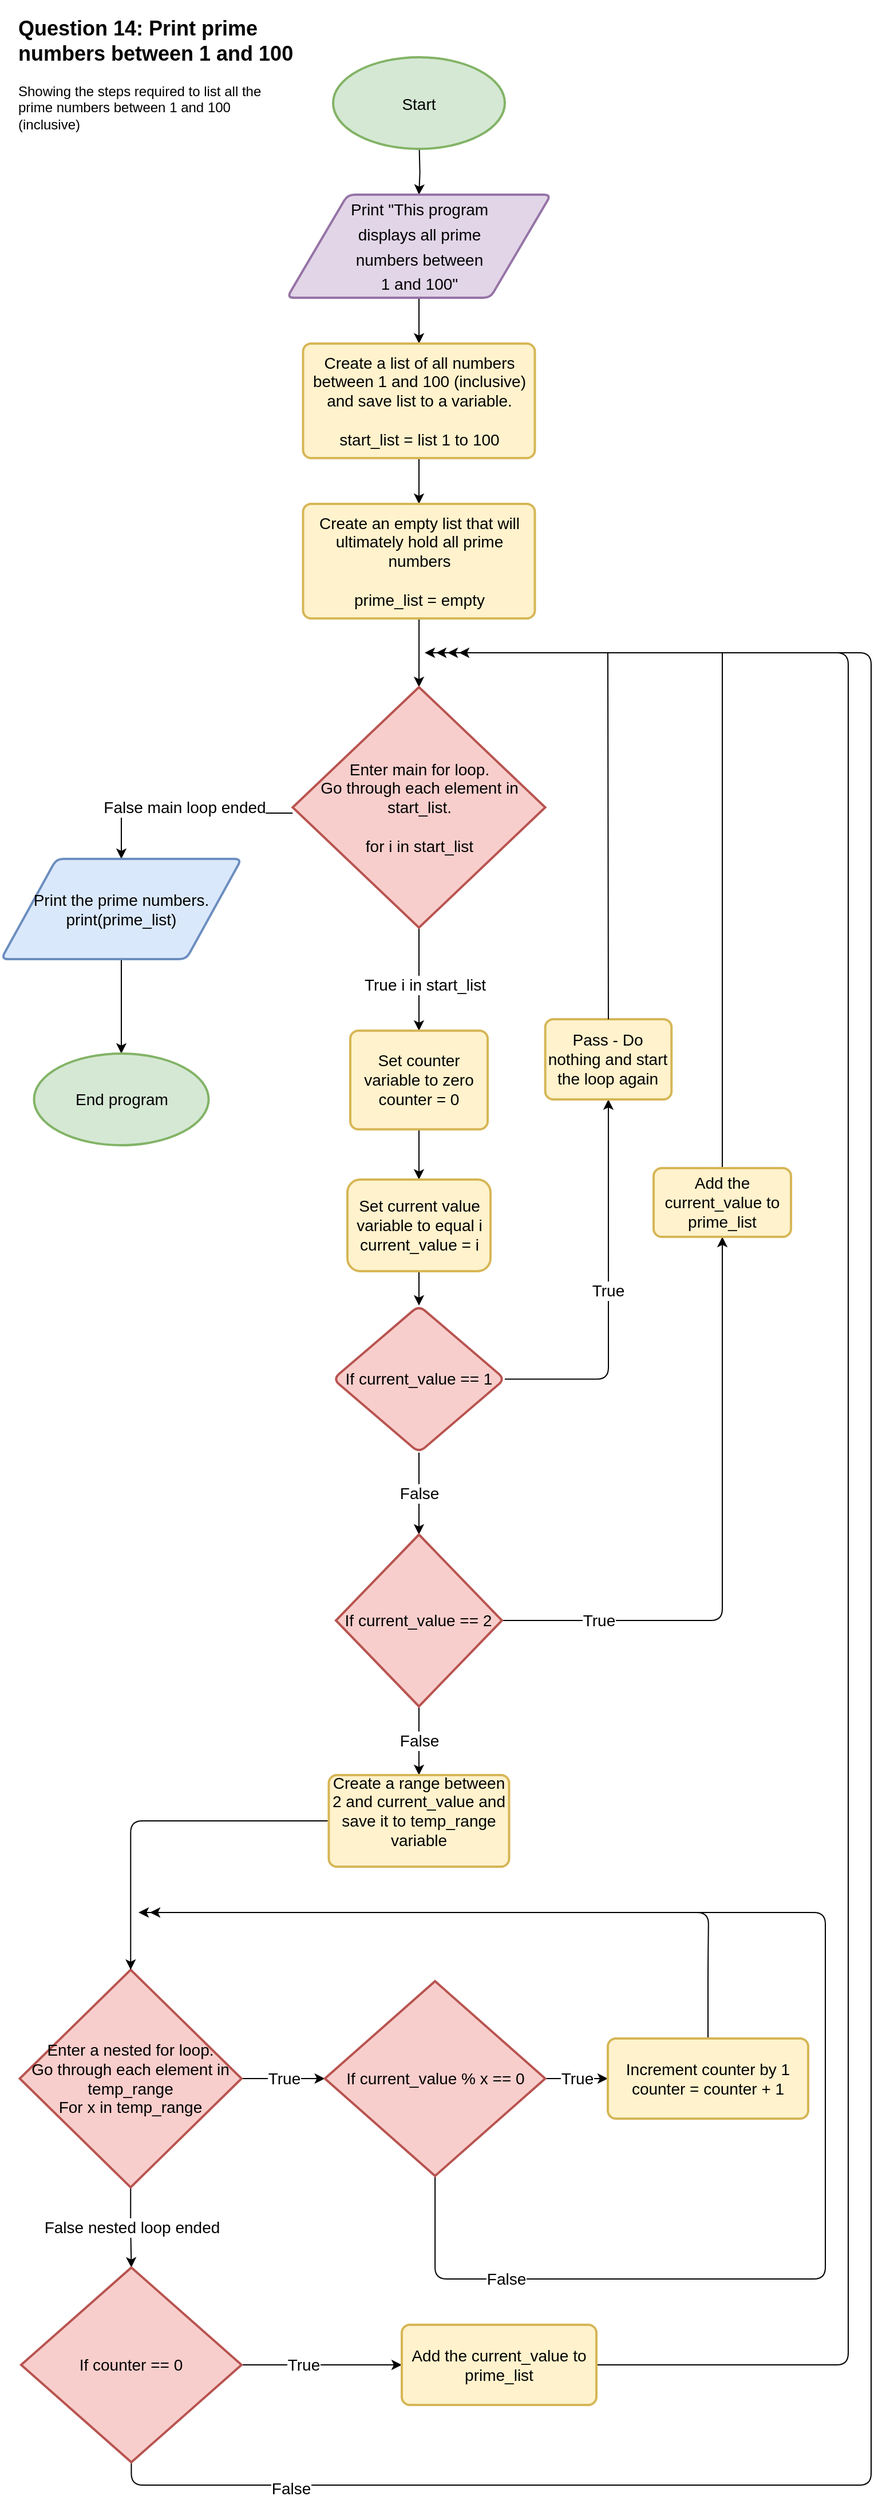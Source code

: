 <mxfile version="20.0.3" type="github">
  <diagram id="cr96HQD-X67FwX9_faqK" name="Page-1">
    <mxGraphModel dx="1422" dy="3061" grid="1" gridSize="10" guides="1" tooltips="1" connect="1" arrows="1" fold="1" page="1" pageScale="1" pageWidth="827" pageHeight="1169" math="0" shadow="0">
      <root>
        <mxCell id="0" />
        <mxCell id="1" parent="0" />
        <mxCell id="oZvMtO7uvH1Gn_wGLXPw-6" value="" style="edgeStyle=orthogonalEdgeStyle;rounded=0;orthogonalLoop=1;jettySize=auto;html=1;fontSize=18;" parent="1" target="oZvMtO7uvH1Gn_wGLXPw-5" edge="1">
          <mxGeometry relative="1" as="geometry">
            <mxPoint x="375.31" y="-1040" as="sourcePoint" />
          </mxGeometry>
        </mxCell>
        <mxCell id="oZvMtO7uvH1Gn_wGLXPw-4" value="&lt;font style=&quot;font-size: 14px;&quot;&gt;Start&lt;/font&gt;" style="strokeWidth=2;html=1;shape=mxgraph.flowchart.start_2;whiteSpace=wrap;fontSize=18;fillColor=#d5e8d4;strokeColor=#82b366;" parent="1" vertex="1">
          <mxGeometry x="300" y="-1120" width="150" height="80" as="geometry" />
        </mxCell>
        <mxCell id="oZvMtO7uvH1Gn_wGLXPw-8" value="" style="edgeStyle=orthogonalEdgeStyle;rounded=0;orthogonalLoop=1;jettySize=auto;html=1;fontSize=14;" parent="1" source="oZvMtO7uvH1Gn_wGLXPw-5" target="oZvMtO7uvH1Gn_wGLXPw-7" edge="1">
          <mxGeometry relative="1" as="geometry" />
        </mxCell>
        <mxCell id="oZvMtO7uvH1Gn_wGLXPw-5" value="&lt;font style=&quot;font-size: 14px;&quot;&gt;Print &quot;This program &lt;br&gt;displays all prime &lt;br&gt;numbers between &lt;br&gt;1 and 100&quot;&lt;/font&gt;" style="shape=parallelogram;html=1;strokeWidth=2;perimeter=parallelogramPerimeter;rounded=1;arcSize=12;size=0.23;fontSize=18;fillColor=#e1d5e7;strokeColor=#9673a6;whiteSpace=wrap;" parent="1" vertex="1">
          <mxGeometry x="259.69" y="-1000" width="230.62" height="90" as="geometry" />
        </mxCell>
        <mxCell id="AsxfZAvoIZYpjWtTQjuQ-2" value="" style="edgeStyle=orthogonalEdgeStyle;rounded=0;orthogonalLoop=1;jettySize=auto;html=1;fontSize=14;" parent="1" source="oZvMtO7uvH1Gn_wGLXPw-7" target="AsxfZAvoIZYpjWtTQjuQ-1" edge="1">
          <mxGeometry relative="1" as="geometry" />
        </mxCell>
        <mxCell id="oZvMtO7uvH1Gn_wGLXPw-7" value="Create a list of all numbers between 1 and 100 (inclusive) and save list to a variable.&lt;br&gt;&lt;br&gt;start_list = list 1 to 100" style="rounded=1;whiteSpace=wrap;html=1;absoluteArcSize=1;arcSize=14;strokeWidth=2;fontSize=14;fillColor=#fff2cc;strokeColor=#d6b656;" parent="1" vertex="1">
          <mxGeometry x="273.75" y="-870" width="202.5" height="100" as="geometry" />
        </mxCell>
        <mxCell id="AsxfZAvoIZYpjWtTQjuQ-4" value="" style="edgeStyle=orthogonalEdgeStyle;rounded=0;orthogonalLoop=1;jettySize=auto;html=1;fontSize=14;" parent="1" source="AsxfZAvoIZYpjWtTQjuQ-1" target="AsxfZAvoIZYpjWtTQjuQ-3" edge="1">
          <mxGeometry relative="1" as="geometry" />
        </mxCell>
        <mxCell id="AsxfZAvoIZYpjWtTQjuQ-1" value="Create an empty list that will ultimately hold all prime numbers&lt;br&gt;&lt;br&gt;prime_list = empty" style="rounded=1;whiteSpace=wrap;html=1;absoluteArcSize=1;arcSize=14;strokeWidth=2;fontSize=14;fillColor=#fff2cc;strokeColor=#d6b656;" parent="1" vertex="1">
          <mxGeometry x="273.75" y="-730" width="202.5" height="100" as="geometry" />
        </mxCell>
        <mxCell id="AsxfZAvoIZYpjWtTQjuQ-9" value="True i in start_list" style="edgeStyle=orthogonalEdgeStyle;rounded=0;orthogonalLoop=1;jettySize=auto;html=1;fontSize=14;" parent="1" source="AsxfZAvoIZYpjWtTQjuQ-3" target="AsxfZAvoIZYpjWtTQjuQ-8" edge="1">
          <mxGeometry x="0.111" y="5" relative="1" as="geometry">
            <mxPoint as="offset" />
          </mxGeometry>
        </mxCell>
        <mxCell id="AsxfZAvoIZYpjWtTQjuQ-21" value="False main loop ended" style="edgeStyle=orthogonalEdgeStyle;rounded=0;orthogonalLoop=1;jettySize=auto;html=1;fontSize=14;" parent="1" source="AsxfZAvoIZYpjWtTQjuQ-3" target="AsxfZAvoIZYpjWtTQjuQ-19" edge="1">
          <mxGeometry relative="1" as="geometry">
            <Array as="points">
              <mxPoint x="220" y="-460" />
              <mxPoint x="220" y="-465" />
            </Array>
          </mxGeometry>
        </mxCell>
        <mxCell id="AsxfZAvoIZYpjWtTQjuQ-3" value="Enter main for loop. &lt;br&gt;Go through each element in start_list.&lt;br&gt;&lt;br&gt;for i in start_list" style="strokeWidth=2;html=1;shape=mxgraph.flowchart.decision;whiteSpace=wrap;fontSize=14;fillColor=#f8cecc;strokeColor=#b85450;" parent="1" vertex="1">
          <mxGeometry x="264.68" y="-570" width="220.63" height="210" as="geometry" />
        </mxCell>
        <mxCell id="AsxfZAvoIZYpjWtTQjuQ-11" value="" style="edgeStyle=orthogonalEdgeStyle;rounded=0;orthogonalLoop=1;jettySize=auto;html=1;fontSize=14;" parent="1" source="AsxfZAvoIZYpjWtTQjuQ-8" target="AsxfZAvoIZYpjWtTQjuQ-10" edge="1">
          <mxGeometry relative="1" as="geometry" />
        </mxCell>
        <mxCell id="AsxfZAvoIZYpjWtTQjuQ-8" value="Set counter variable to zero&lt;br&gt;counter = 0" style="rounded=1;whiteSpace=wrap;html=1;absoluteArcSize=1;arcSize=14;strokeWidth=2;fontSize=14;fillColor=#fff2cc;strokeColor=#d6b656;" parent="1" vertex="1">
          <mxGeometry x="315" y="-270" width="120" height="86.1" as="geometry" />
        </mxCell>
        <mxCell id="AsxfZAvoIZYpjWtTQjuQ-13" value="" style="edgeStyle=orthogonalEdgeStyle;rounded=0;orthogonalLoop=1;jettySize=auto;html=1;fontSize=14;" parent="1" source="AsxfZAvoIZYpjWtTQjuQ-10" target="AsxfZAvoIZYpjWtTQjuQ-12" edge="1">
          <mxGeometry relative="1" as="geometry" />
        </mxCell>
        <mxCell id="AsxfZAvoIZYpjWtTQjuQ-10" value="Set current value variable to equal i&lt;br&gt;current_value = i" style="rounded=1;whiteSpace=wrap;html=1;fontSize=14;fillColor=#fff2cc;strokeColor=#d6b656;arcSize=14;strokeWidth=2;" parent="1" vertex="1">
          <mxGeometry x="312.5" y="-140" width="125" height="80" as="geometry" />
        </mxCell>
        <mxCell id="AsxfZAvoIZYpjWtTQjuQ-24" value="False" style="edgeStyle=orthogonalEdgeStyle;rounded=0;orthogonalLoop=1;jettySize=auto;html=1;fontSize=14;" parent="1" source="AsxfZAvoIZYpjWtTQjuQ-12" target="AsxfZAvoIZYpjWtTQjuQ-22" edge="1">
          <mxGeometry relative="1" as="geometry" />
        </mxCell>
        <mxCell id="AsxfZAvoIZYpjWtTQjuQ-30" value="True" style="edgeStyle=orthogonalEdgeStyle;rounded=1;orthogonalLoop=1;jettySize=auto;html=1;exitX=1;exitY=0.5;exitDx=0;exitDy=0;entryX=0.5;entryY=1;entryDx=0;entryDy=0;fontSize=14;" parent="1" source="AsxfZAvoIZYpjWtTQjuQ-12" target="AsxfZAvoIZYpjWtTQjuQ-16" edge="1">
          <mxGeometry relative="1" as="geometry" />
        </mxCell>
        <mxCell id="AsxfZAvoIZYpjWtTQjuQ-12" value="If current_value == 1" style="rhombus;whiteSpace=wrap;html=1;fontSize=14;fillColor=#f8cecc;strokeColor=#b85450;rounded=1;arcSize=14;strokeWidth=2;" parent="1" vertex="1">
          <mxGeometry x="299.99" y="-30" width="150" height="128.44" as="geometry" />
        </mxCell>
        <mxCell id="AsxfZAvoIZYpjWtTQjuQ-16" value="Pass - Do nothing and start the loop again" style="rounded=1;whiteSpace=wrap;html=1;absoluteArcSize=1;arcSize=14;strokeWidth=2;fontSize=14;fillColor=#fff2cc;strokeColor=#d6b656;" parent="1" vertex="1">
          <mxGeometry x="485.31" y="-280" width="110.31" height="70" as="geometry" />
        </mxCell>
        <mxCell id="AsxfZAvoIZYpjWtTQjuQ-18" value="" style="endArrow=classic;html=1;rounded=0;fontSize=14;exitX=0.5;exitY=0;exitDx=0;exitDy=0;" parent="1" source="AsxfZAvoIZYpjWtTQjuQ-16" edge="1">
          <mxGeometry width="50" height="50" relative="1" as="geometry">
            <mxPoint x="560" y="-320" as="sourcePoint" />
            <mxPoint x="380" y="-600" as="targetPoint" />
            <Array as="points">
              <mxPoint x="540" y="-600" />
            </Array>
          </mxGeometry>
        </mxCell>
        <mxCell id="AsxfZAvoIZYpjWtTQjuQ-36" style="edgeStyle=orthogonalEdgeStyle;rounded=0;orthogonalLoop=1;jettySize=auto;html=1;exitX=0.5;exitY=1;exitDx=0;exitDy=0;fontSize=14;entryX=0.5;entryY=0;entryDx=0;entryDy=0;entryPerimeter=0;" parent="1" source="AsxfZAvoIZYpjWtTQjuQ-19" target="AsxfZAvoIZYpjWtTQjuQ-38" edge="1">
          <mxGeometry relative="1" as="geometry">
            <mxPoint x="95" y="-360" as="targetPoint" />
          </mxGeometry>
        </mxCell>
        <mxCell id="AsxfZAvoIZYpjWtTQjuQ-19" value="Print the prime numbers.&lt;br&gt;print(prime_list)" style="shape=parallelogram;html=1;strokeWidth=2;perimeter=parallelogramPerimeter;whiteSpace=wrap;rounded=1;arcSize=12;size=0.23;fontSize=14;fillColor=#dae8fc;strokeColor=#6c8ebf;" parent="1" vertex="1">
          <mxGeometry x="10" y="-420" width="210" height="87.5" as="geometry" />
        </mxCell>
        <mxCell id="AsxfZAvoIZYpjWtTQjuQ-33" style="edgeStyle=orthogonalEdgeStyle;rounded=1;orthogonalLoop=1;jettySize=auto;html=1;entryX=0.5;entryY=1;entryDx=0;entryDy=0;fontSize=14;" parent="1" source="AsxfZAvoIZYpjWtTQjuQ-22" target="AsxfZAvoIZYpjWtTQjuQ-32" edge="1">
          <mxGeometry relative="1" as="geometry" />
        </mxCell>
        <mxCell id="AsxfZAvoIZYpjWtTQjuQ-34" value="True" style="edgeLabel;html=1;align=center;verticalAlign=middle;resizable=0;points=[];fontSize=14;" parent="AsxfZAvoIZYpjWtTQjuQ-33" vertex="1" connectable="0">
          <mxGeometry x="-0.68" relative="1" as="geometry">
            <mxPoint as="offset" />
          </mxGeometry>
        </mxCell>
        <mxCell id="AsxfZAvoIZYpjWtTQjuQ-43" value="False" style="edgeStyle=orthogonalEdgeStyle;rounded=0;orthogonalLoop=1;jettySize=auto;html=1;entryX=0.5;entryY=0;entryDx=0;entryDy=0;fontSize=14;" parent="1" source="AsxfZAvoIZYpjWtTQjuQ-22" target="AsxfZAvoIZYpjWtTQjuQ-41" edge="1">
          <mxGeometry relative="1" as="geometry" />
        </mxCell>
        <mxCell id="AsxfZAvoIZYpjWtTQjuQ-22" value="If current_value == 2" style="strokeWidth=2;html=1;shape=mxgraph.flowchart.decision;whiteSpace=wrap;fontSize=14;fillColor=#f8cecc;strokeColor=#b85450;" parent="1" vertex="1">
          <mxGeometry x="302.48" y="170" width="145.01" height="150" as="geometry" />
        </mxCell>
        <mxCell id="AsxfZAvoIZYpjWtTQjuQ-35" style="edgeStyle=orthogonalEdgeStyle;rounded=0;orthogonalLoop=1;jettySize=auto;html=1;exitX=0.5;exitY=0;exitDx=0;exitDy=0;fontSize=14;" parent="1" source="AsxfZAvoIZYpjWtTQjuQ-32" edge="1">
          <mxGeometry relative="1" as="geometry">
            <mxPoint x="390" y="-600" as="targetPoint" />
            <Array as="points">
              <mxPoint x="640" y="-600" />
            </Array>
          </mxGeometry>
        </mxCell>
        <mxCell id="AsxfZAvoIZYpjWtTQjuQ-32" value="Add the current_value to prime_list" style="rounded=1;whiteSpace=wrap;html=1;absoluteArcSize=1;arcSize=14;strokeWidth=2;fontSize=14;fillColor=#fff2cc;strokeColor=#d6b656;" parent="1" vertex="1">
          <mxGeometry x="580" y="-150" width="120" height="60" as="geometry" />
        </mxCell>
        <mxCell id="AsxfZAvoIZYpjWtTQjuQ-38" value="End program" style="strokeWidth=2;html=1;shape=mxgraph.flowchart.start_2;whiteSpace=wrap;fontSize=14;fillColor=#d5e8d4;strokeColor=#82b366;" parent="1" vertex="1">
          <mxGeometry x="38.75" y="-250" width="152.5" height="80" as="geometry" />
        </mxCell>
        <mxCell id="AsxfZAvoIZYpjWtTQjuQ-55" value="True" style="edgeStyle=orthogonalEdgeStyle;rounded=0;orthogonalLoop=1;jettySize=auto;html=1;fontSize=14;" parent="1" source="AsxfZAvoIZYpjWtTQjuQ-39" target="AsxfZAvoIZYpjWtTQjuQ-45" edge="1">
          <mxGeometry relative="1" as="geometry" />
        </mxCell>
        <mxCell id="AsxfZAvoIZYpjWtTQjuQ-60" value="False nested loop ended" style="edgeStyle=orthogonalEdgeStyle;rounded=0;orthogonalLoop=1;jettySize=auto;html=1;exitX=0.5;exitY=1;exitDx=0;exitDy=0;exitPerimeter=0;entryX=0.5;entryY=0;entryDx=0;entryDy=0;entryPerimeter=0;fontSize=14;" parent="1" source="AsxfZAvoIZYpjWtTQjuQ-39" target="AsxfZAvoIZYpjWtTQjuQ-52" edge="1">
          <mxGeometry relative="1" as="geometry" />
        </mxCell>
        <mxCell id="AsxfZAvoIZYpjWtTQjuQ-39" value="Enter a nested for loop.&lt;br&gt;Go through each element in temp_range&lt;br&gt;For x in temp_range" style="strokeWidth=2;html=1;shape=mxgraph.flowchart.decision;whiteSpace=wrap;fontSize=14;fillColor=#f8cecc;strokeColor=#b85450;" parent="1" vertex="1">
          <mxGeometry x="26.26" y="550" width="193.74" height="190" as="geometry" />
        </mxCell>
        <mxCell id="AsxfZAvoIZYpjWtTQjuQ-44" style="edgeStyle=orthogonalEdgeStyle;rounded=1;orthogonalLoop=1;jettySize=auto;html=1;fontSize=14;" parent="1" source="AsxfZAvoIZYpjWtTQjuQ-41" target="AsxfZAvoIZYpjWtTQjuQ-39" edge="1">
          <mxGeometry relative="1" as="geometry" />
        </mxCell>
        <mxCell id="AsxfZAvoIZYpjWtTQjuQ-41" value="Create a range between 2 and current_value and save it to temp_range variable&lt;br&gt;&lt;br&gt;" style="rounded=1;whiteSpace=wrap;html=1;absoluteArcSize=1;arcSize=14;strokeWidth=2;fontSize=14;fillColor=#fff2cc;strokeColor=#d6b656;" parent="1" vertex="1">
          <mxGeometry x="296.22" y="380" width="157.52" height="80" as="geometry" />
        </mxCell>
        <mxCell id="AsxfZAvoIZYpjWtTQjuQ-56" value="True" style="edgeStyle=orthogonalEdgeStyle;rounded=0;orthogonalLoop=1;jettySize=auto;html=1;fontSize=14;" parent="1" source="AsxfZAvoIZYpjWtTQjuQ-45" target="AsxfZAvoIZYpjWtTQjuQ-50" edge="1">
          <mxGeometry relative="1" as="geometry" />
        </mxCell>
        <mxCell id="AsxfZAvoIZYpjWtTQjuQ-61" value="False" style="edgeStyle=orthogonalEdgeStyle;rounded=1;orthogonalLoop=1;jettySize=auto;html=1;fontSize=14;jumpStyle=arc;" parent="1" source="AsxfZAvoIZYpjWtTQjuQ-45" edge="1">
          <mxGeometry x="-0.773" relative="1" as="geometry">
            <mxPoint x="140" y="500" as="targetPoint" />
            <Array as="points">
              <mxPoint x="389" y="820" />
              <mxPoint x="730" y="820" />
              <mxPoint x="730" y="500" />
            </Array>
            <mxPoint as="offset" />
          </mxGeometry>
        </mxCell>
        <mxCell id="AsxfZAvoIZYpjWtTQjuQ-45" value="If current_value % x == 0" style="strokeWidth=2;html=1;shape=mxgraph.flowchart.decision;whiteSpace=wrap;fontSize=14;fillColor=#f8cecc;strokeColor=#b85450;" parent="1" vertex="1">
          <mxGeometry x="292.79" y="560" width="192.52" height="170" as="geometry" />
        </mxCell>
        <mxCell id="AsxfZAvoIZYpjWtTQjuQ-59" style="edgeStyle=orthogonalEdgeStyle;rounded=1;orthogonalLoop=1;jettySize=auto;html=1;exitX=0.5;exitY=0;exitDx=0;exitDy=0;fontSize=14;" parent="1" source="AsxfZAvoIZYpjWtTQjuQ-50" edge="1">
          <mxGeometry relative="1" as="geometry">
            <mxPoint x="130" y="500" as="targetPoint" />
            <Array as="points">
              <mxPoint x="628" y="550" />
              <mxPoint x="628" y="550" />
            </Array>
          </mxGeometry>
        </mxCell>
        <mxCell id="AsxfZAvoIZYpjWtTQjuQ-50" value="Increment counter by 1&lt;br&gt;counter = counter + 1" style="rounded=1;whiteSpace=wrap;html=1;absoluteArcSize=1;arcSize=14;strokeWidth=2;fontSize=14;fillColor=#fff2cc;strokeColor=#d6b656;" parent="1" vertex="1">
          <mxGeometry x="540" y="610" width="175" height="70" as="geometry" />
        </mxCell>
        <mxCell id="AsxfZAvoIZYpjWtTQjuQ-63" style="edgeStyle=orthogonalEdgeStyle;rounded=1;jumpStyle=arc;orthogonalLoop=1;jettySize=auto;html=1;exitX=1;exitY=0.5;exitDx=0;exitDy=0;exitPerimeter=0;fontSize=14;" parent="1" source="AsxfZAvoIZYpjWtTQjuQ-52" target="AsxfZAvoIZYpjWtTQjuQ-62" edge="1">
          <mxGeometry relative="1" as="geometry" />
        </mxCell>
        <mxCell id="AsxfZAvoIZYpjWtTQjuQ-64" value="True" style="edgeLabel;html=1;align=center;verticalAlign=middle;resizable=0;points=[];fontSize=14;" parent="AsxfZAvoIZYpjWtTQjuQ-63" vertex="1" connectable="0">
          <mxGeometry x="-0.3" y="-5" relative="1" as="geometry">
            <mxPoint x="5" y="-5" as="offset" />
          </mxGeometry>
        </mxCell>
        <mxCell id="AsxfZAvoIZYpjWtTQjuQ-66" style="edgeStyle=orthogonalEdgeStyle;rounded=1;jumpStyle=arc;orthogonalLoop=1;jettySize=auto;html=1;exitX=0.5;exitY=1;exitDx=0;exitDy=0;exitPerimeter=0;fontSize=14;" parent="1" source="AsxfZAvoIZYpjWtTQjuQ-52" edge="1">
          <mxGeometry relative="1" as="geometry">
            <mxPoint x="410" y="-600" as="targetPoint" />
            <Array as="points">
              <mxPoint x="124" y="1000" />
              <mxPoint x="770" y="1000" />
              <mxPoint x="770" y="-600" />
            </Array>
          </mxGeometry>
        </mxCell>
        <mxCell id="AsxfZAvoIZYpjWtTQjuQ-67" value="False" style="edgeLabel;html=1;align=center;verticalAlign=middle;resizable=0;points=[];fontSize=14;" parent="AsxfZAvoIZYpjWtTQjuQ-66" vertex="1" connectable="0">
          <mxGeometry x="-0.879" y="-3" relative="1" as="geometry">
            <mxPoint as="offset" />
          </mxGeometry>
        </mxCell>
        <mxCell id="AsxfZAvoIZYpjWtTQjuQ-52" value="If counter == 0" style="strokeWidth=2;html=1;shape=mxgraph.flowchart.decision;whiteSpace=wrap;fontSize=14;fillColor=#f8cecc;strokeColor=#b85450;" parent="1" vertex="1">
          <mxGeometry x="27.48" y="810" width="192.52" height="170" as="geometry" />
        </mxCell>
        <mxCell id="AsxfZAvoIZYpjWtTQjuQ-65" style="edgeStyle=orthogonalEdgeStyle;rounded=1;jumpStyle=arc;orthogonalLoop=1;jettySize=auto;html=1;exitX=1;exitY=0.5;exitDx=0;exitDy=0;fontSize=14;" parent="1" source="AsxfZAvoIZYpjWtTQjuQ-62" edge="1">
          <mxGeometry relative="1" as="geometry">
            <mxPoint x="400" y="-600" as="targetPoint" />
            <Array as="points">
              <mxPoint x="750" y="895" />
              <mxPoint x="750" y="-600" />
            </Array>
          </mxGeometry>
        </mxCell>
        <mxCell id="AsxfZAvoIZYpjWtTQjuQ-62" value="Add the current_value to prime_list" style="rounded=1;whiteSpace=wrap;html=1;absoluteArcSize=1;arcSize=14;strokeWidth=2;fontSize=14;fillColor=#fff2cc;strokeColor=#d6b656;" parent="1" vertex="1">
          <mxGeometry x="360" y="860" width="170" height="70" as="geometry" />
        </mxCell>
        <mxCell id="VCz1gYaKr0MUIYYBnGbR-2" value="&lt;h2 style=&quot;&quot;&gt;&lt;b&gt;Question 14: Print prime numbers between 1 and 100&lt;/b&gt;&lt;/h2&gt;&lt;p&gt;&lt;span style=&quot;font-size: 12px; font-weight: 400;&quot;&gt;Showing the steps required to list all&amp;nbsp;&lt;/span&gt;&lt;span style=&quot;font-size: 12px; font-weight: 400;&quot;&gt;the prime numbers between&amp;nbsp;&lt;/span&gt;&lt;span style=&quot;font-size: 12px; font-weight: 400;&quot;&gt;1 and 100 (inclusive)&lt;/span&gt;&lt;/p&gt;" style="text;html=1;strokeColor=none;fillColor=none;spacing=5;spacingTop=-20;whiteSpace=wrap;overflow=hidden;rounded=0;" vertex="1" parent="1">
          <mxGeometry x="20" y="-1160" width="250" height="140" as="geometry" />
        </mxCell>
      </root>
    </mxGraphModel>
  </diagram>
</mxfile>

